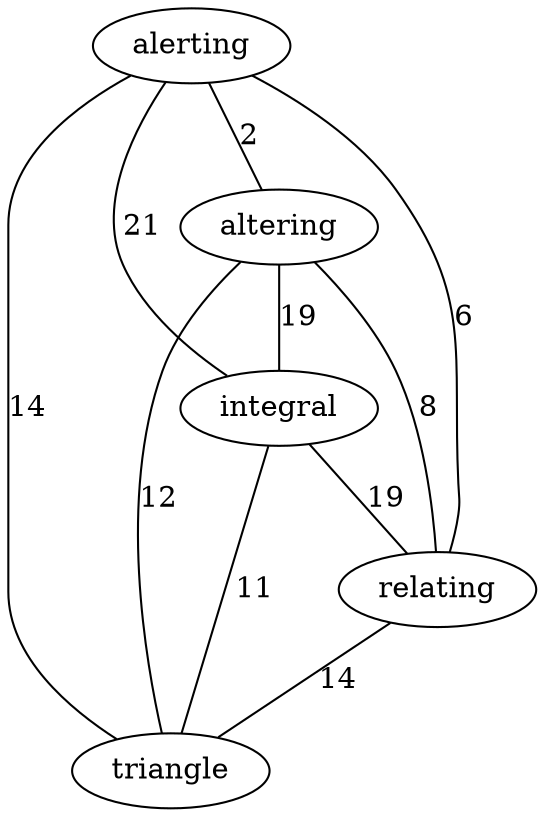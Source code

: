 graph {
	alerting -- altering [ label="2" ];
	alerting -- integral [ label="21" ];
	alerting -- relating [ label="6" ];
	alerting -- triangle [ label="14" ];
	altering -- integral [ label="19" ];
	altering -- relating [ label="8" ];
	altering -- triangle [ label="12" ];
	integral -- relating [ label="19" ];
	integral -- triangle [ label="11" ];
	relating -- triangle [ label="14" ];
}